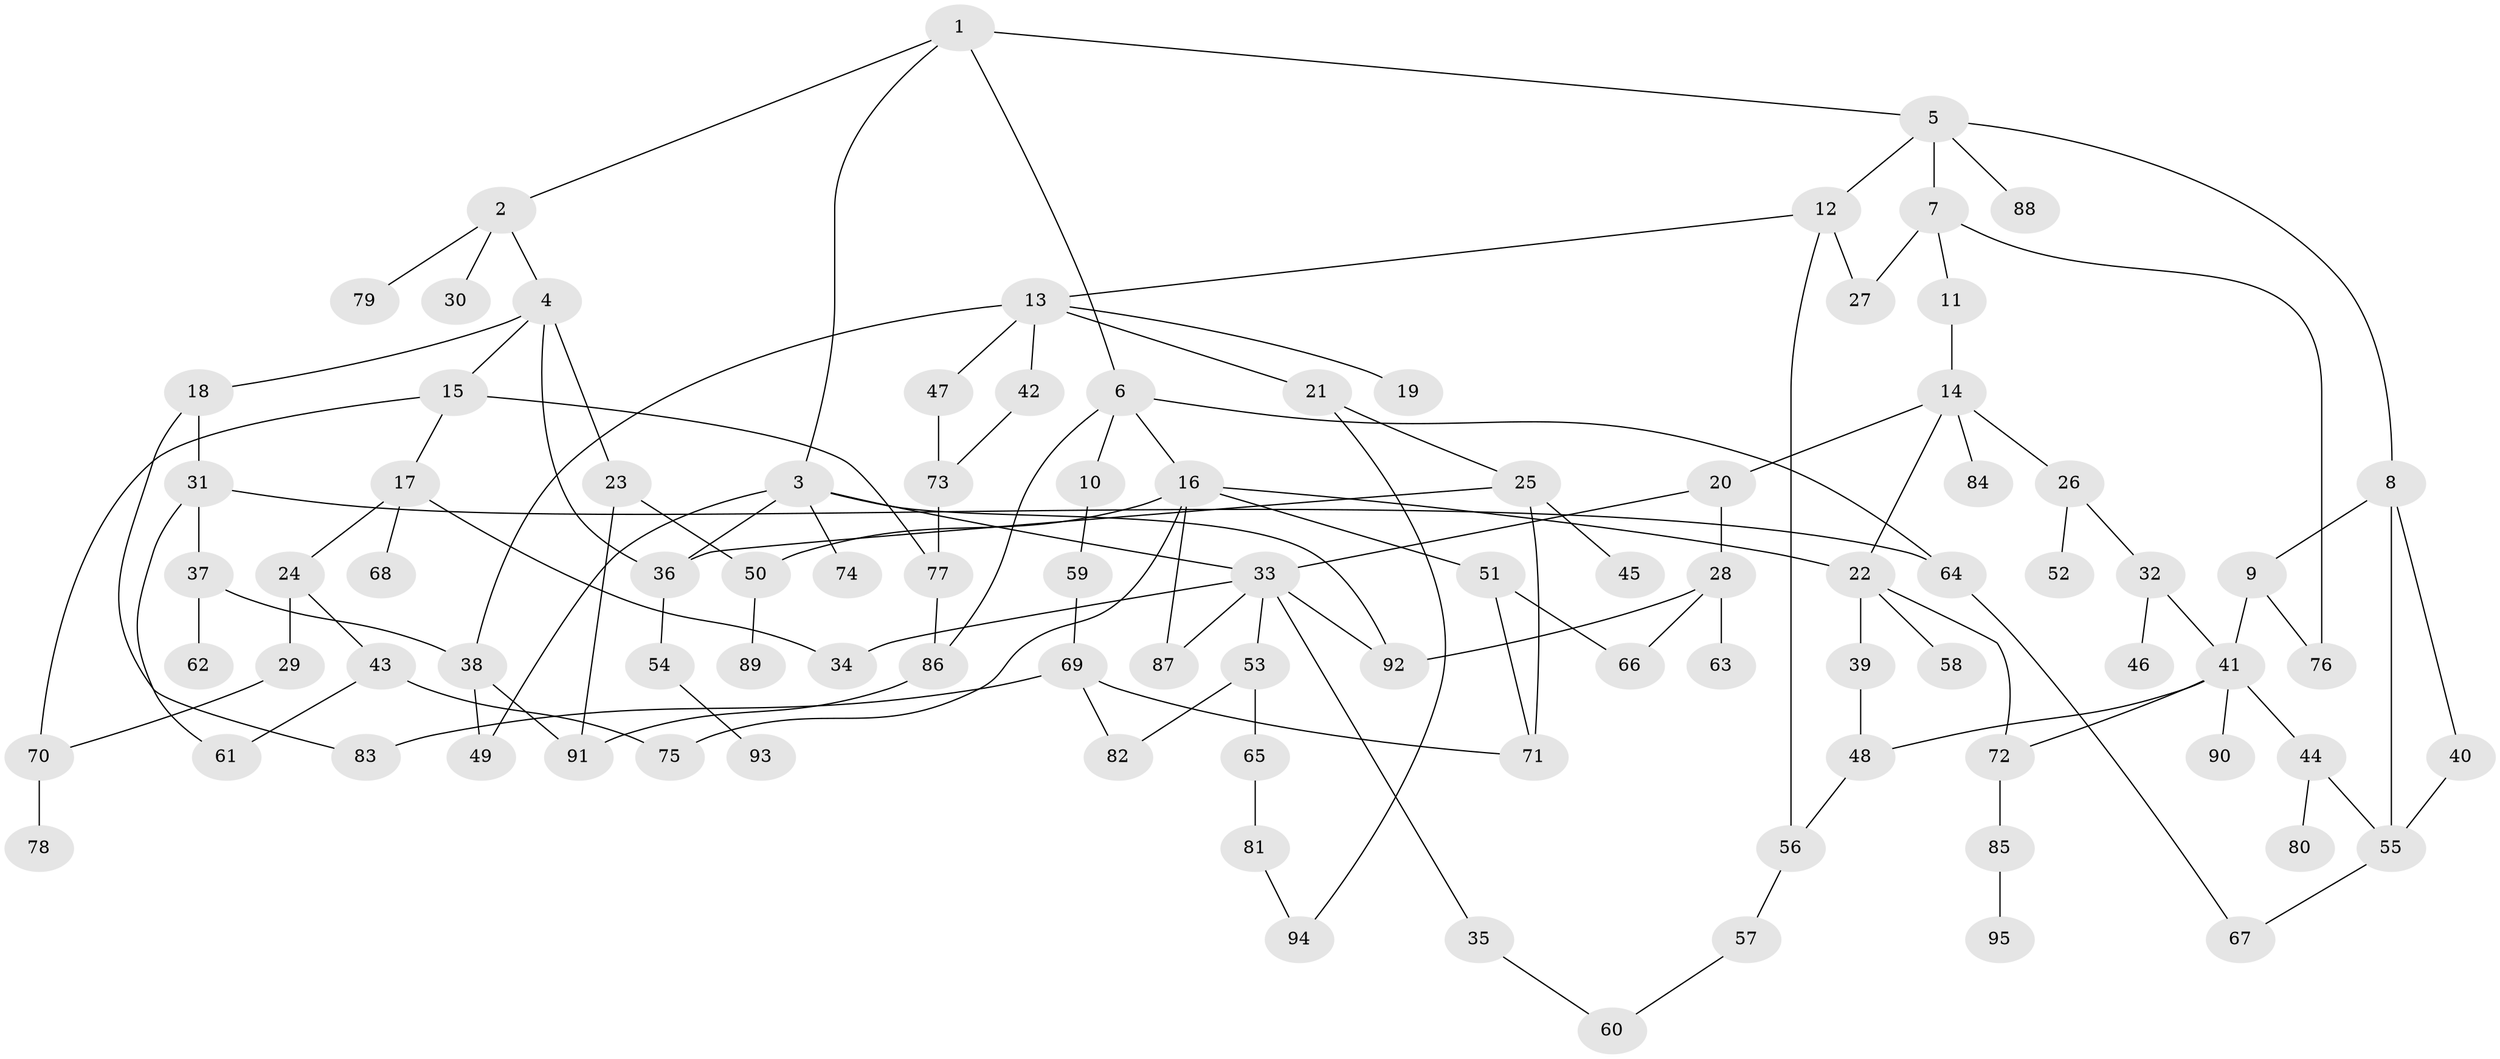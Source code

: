 // Generated by graph-tools (version 1.1) at 2025/13/03/09/25 04:13:15]
// undirected, 95 vertices, 130 edges
graph export_dot {
graph [start="1"]
  node [color=gray90,style=filled];
  1;
  2;
  3;
  4;
  5;
  6;
  7;
  8;
  9;
  10;
  11;
  12;
  13;
  14;
  15;
  16;
  17;
  18;
  19;
  20;
  21;
  22;
  23;
  24;
  25;
  26;
  27;
  28;
  29;
  30;
  31;
  32;
  33;
  34;
  35;
  36;
  37;
  38;
  39;
  40;
  41;
  42;
  43;
  44;
  45;
  46;
  47;
  48;
  49;
  50;
  51;
  52;
  53;
  54;
  55;
  56;
  57;
  58;
  59;
  60;
  61;
  62;
  63;
  64;
  65;
  66;
  67;
  68;
  69;
  70;
  71;
  72;
  73;
  74;
  75;
  76;
  77;
  78;
  79;
  80;
  81;
  82;
  83;
  84;
  85;
  86;
  87;
  88;
  89;
  90;
  91;
  92;
  93;
  94;
  95;
  1 -- 2;
  1 -- 3;
  1 -- 5;
  1 -- 6;
  2 -- 4;
  2 -- 30;
  2 -- 79;
  3 -- 36;
  3 -- 74;
  3 -- 49;
  3 -- 92;
  3 -- 33;
  4 -- 15;
  4 -- 18;
  4 -- 23;
  4 -- 36;
  5 -- 7;
  5 -- 8;
  5 -- 12;
  5 -- 88;
  6 -- 10;
  6 -- 16;
  6 -- 86;
  6 -- 64;
  7 -- 11;
  7 -- 27;
  7 -- 76;
  8 -- 9;
  8 -- 40;
  8 -- 55;
  9 -- 76;
  9 -- 41;
  10 -- 59;
  11 -- 14;
  12 -- 13;
  12 -- 27;
  12 -- 56;
  13 -- 19;
  13 -- 21;
  13 -- 38;
  13 -- 42;
  13 -- 47;
  14 -- 20;
  14 -- 26;
  14 -- 84;
  14 -- 22;
  15 -- 17;
  15 -- 77;
  15 -- 70;
  16 -- 22;
  16 -- 51;
  16 -- 87;
  16 -- 50;
  16 -- 75;
  17 -- 24;
  17 -- 34;
  17 -- 68;
  18 -- 31;
  18 -- 83;
  20 -- 28;
  20 -- 33;
  21 -- 25;
  21 -- 94;
  22 -- 39;
  22 -- 58;
  22 -- 72;
  23 -- 50;
  23 -- 91;
  24 -- 29;
  24 -- 43;
  25 -- 45;
  25 -- 71;
  25 -- 36;
  26 -- 32;
  26 -- 52;
  28 -- 63;
  28 -- 92;
  28 -- 66;
  29 -- 70;
  31 -- 37;
  31 -- 61;
  31 -- 64;
  32 -- 41;
  32 -- 46;
  33 -- 35;
  33 -- 53;
  33 -- 87;
  33 -- 92;
  33 -- 34;
  35 -- 60;
  36 -- 54;
  37 -- 62;
  37 -- 38;
  38 -- 49;
  38 -- 91;
  39 -- 48;
  40 -- 55;
  41 -- 44;
  41 -- 48;
  41 -- 72;
  41 -- 90;
  42 -- 73;
  43 -- 75;
  43 -- 61;
  44 -- 80;
  44 -- 55;
  47 -- 73;
  48 -- 56;
  50 -- 89;
  51 -- 66;
  51 -- 71;
  53 -- 65;
  53 -- 82;
  54 -- 93;
  55 -- 67;
  56 -- 57;
  57 -- 60;
  59 -- 69;
  64 -- 67;
  65 -- 81;
  69 -- 71;
  69 -- 83;
  69 -- 82;
  70 -- 78;
  72 -- 85;
  73 -- 77;
  77 -- 86;
  81 -- 94;
  85 -- 95;
  86 -- 91;
}
